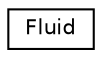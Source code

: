 digraph "Graphical Class Hierarchy"
{
  edge [fontname="Helvetica",fontsize="10",labelfontname="Helvetica",labelfontsize="10"];
  node [fontname="Helvetica",fontsize="10",shape=record];
  rankdir="LR";
  Node1 [label="Fluid",height=0.2,width=0.4,color="black", fillcolor="white", style="filled",URL="$struct_fluid.html"];
}
